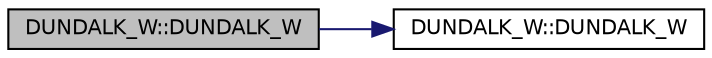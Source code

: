 digraph "DUNDALK_W::DUNDALK_W"
{
  edge [fontname="Helvetica",fontsize="10",labelfontname="Helvetica",labelfontsize="10"];
  node [fontname="Helvetica",fontsize="10",shape=record];
  rankdir="LR";
  Node1 [label="DUNDALK_W::DUNDALK_W",height=0.2,width=0.4,color="black", fillcolor="grey75", style="filled", fontcolor="black"];
  Node1 -> Node2 [color="midnightblue",fontsize="10",style="solid",fontname="Helvetica"];
  Node2 [label="DUNDALK_W::DUNDALK_W",height=0.2,width=0.4,color="black", fillcolor="white", style="filled",URL="$class_d_u_n_d_a_l_k___w.html#ad459a77b4f3e0aaebb3d178eb014a77f"];
}
